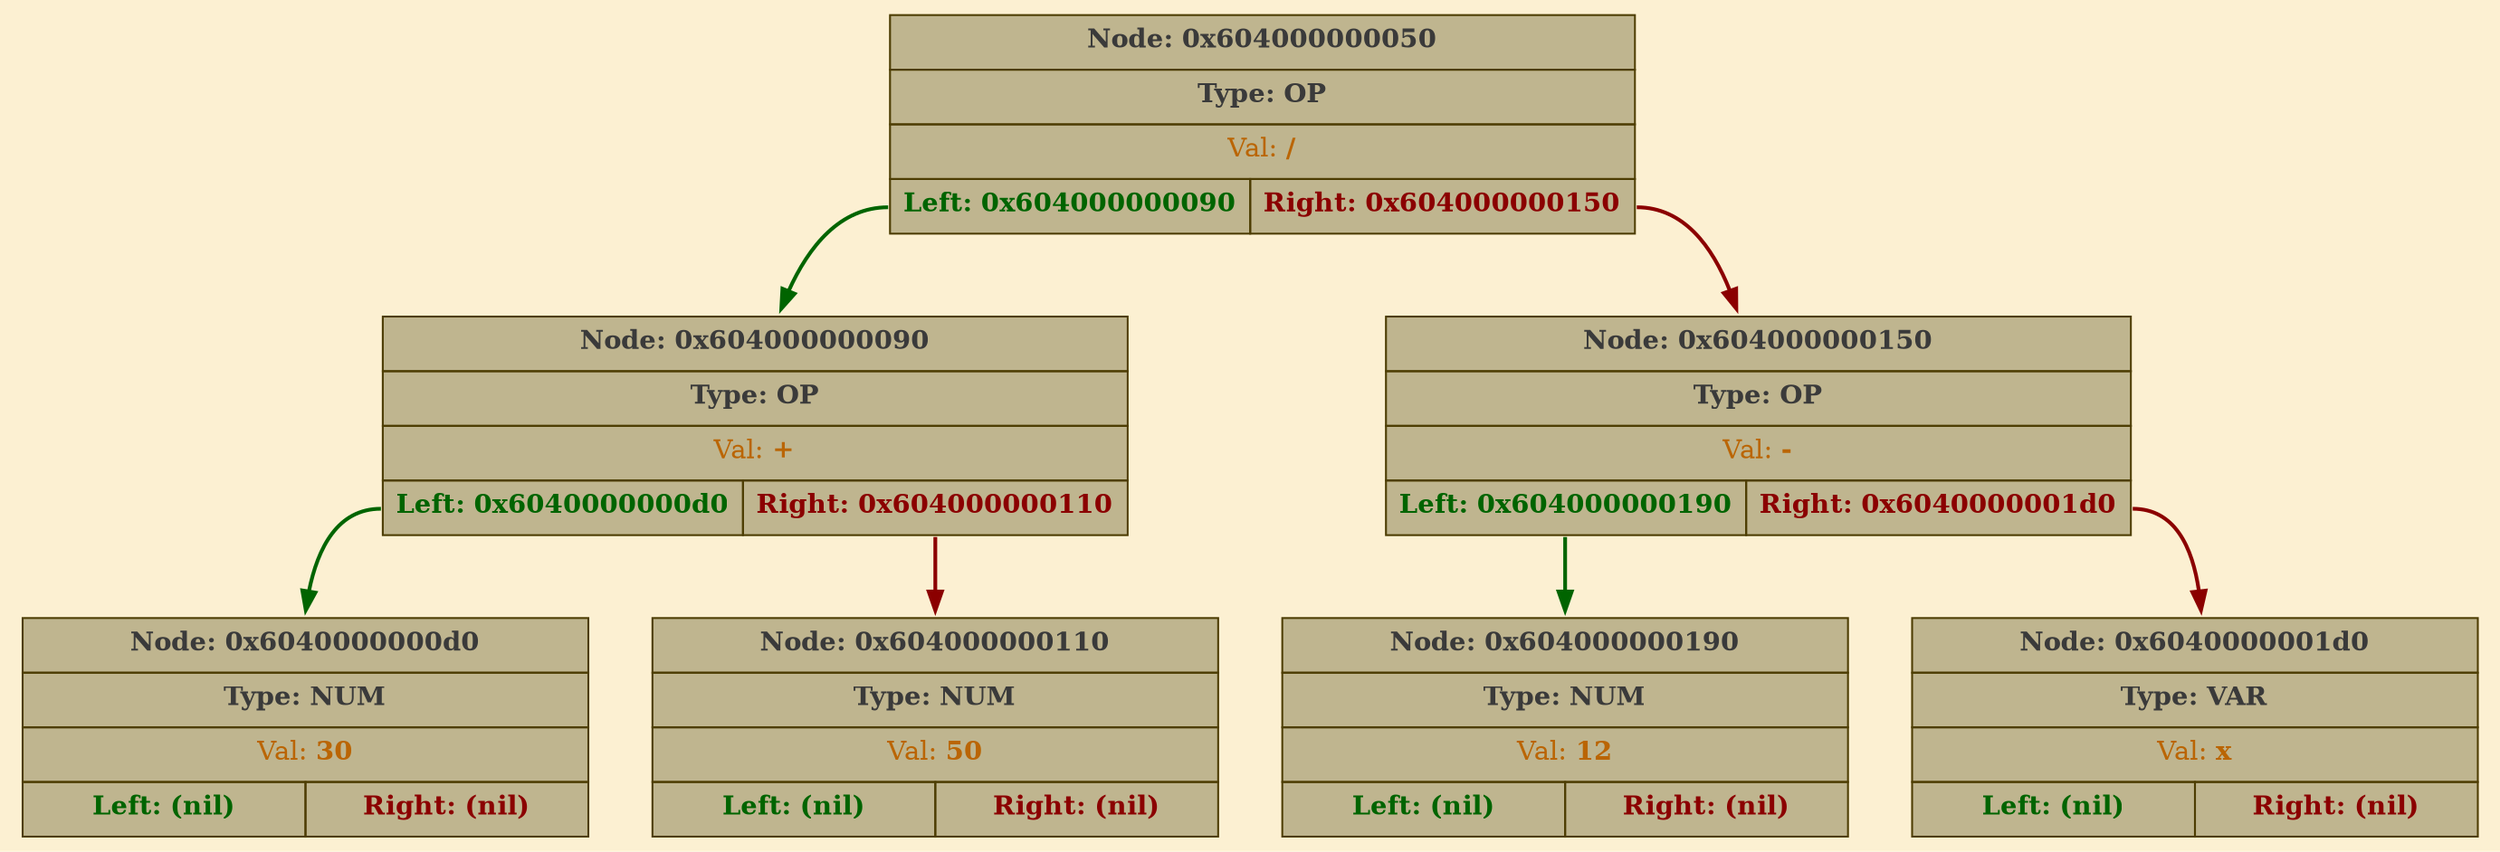 digraph G {
	rankdir = HR;
	bgcolor="#fcf0d2";
	             node0x604000000050 [shape=plaintext; style=filled; color="#fcf0d2"; label = <
		                     <table border="0" cellborder="1" cellspacing="0" cellpadding="6" bgcolor="#bfb58f" color="#4d3d03">
			                   <tr><td align='center' colspan='2'><FONT COLOR='#3a3a3a'><b>Node: 0x604000000050</b></FONT></td></tr>
			                   <tr><td align='center' colspan='2'><FONT COLOR='#3a3a3a'><b>Type: OP</b></FONT></td></tr>
			                   <tr><td align='center' colspan='2'><FONT COLOR='#ba6504'>Val: <b>/</b></FONT></td></tr>
			                   <tr>
				                     <td WIDTH='150' PORT='left' align='center'><FONT COLOR='#006400'><b>Left: 0x604000000090</b></FONT></td>
				                     <td WIDTH='150' PORT='right' align='center'><FONT COLOR='#8b0000'><b>Right: 0x604000000150</b></FONT></td>
			                   </tr>
		                     </table> >];
	             node0x604000000090 [shape=plaintext; style=filled; color="#fcf0d2"; label = <
		                     <table border="0" cellborder="1" cellspacing="0" cellpadding="6" bgcolor="#bfb58f" color="#4d3d03">
			                   <tr><td align='center' colspan='2'><FONT COLOR='#3a3a3a'><b>Node: 0x604000000090</b></FONT></td></tr>
			                   <tr><td align='center' colspan='2'><FONT COLOR='#3a3a3a'><b>Type: OP</b></FONT></td></tr>
			                   <tr><td align='center' colspan='2'><FONT COLOR='#ba6504'>Val: <b>+</b></FONT></td></tr>
			                   <tr>
				                     <td WIDTH='150' PORT='left' align='center'><FONT COLOR='#006400'><b>Left: 0x6040000000d0</b></FONT></td>
				                     <td WIDTH='150' PORT='right' align='center'><FONT COLOR='#8b0000'><b>Right: 0x604000000110</b></FONT></td>
			                   </tr>
		                     </table> >];
	             node0x6040000000d0 [shape=plaintext; style=filled; color="#fcf0d2"; label = <
		                     <table border="0" cellborder="1" cellspacing="0" cellpadding="6" bgcolor="#bfb58f" color="#4d3d03">
			                   <tr><td align='center' colspan='2'><FONT COLOR='#3a3a3a'><b>Node: 0x6040000000d0</b></FONT></td></tr>
			                   <tr><td align='center' colspan='2'><FONT COLOR='#3a3a3a'><b>Type: NUM</b></FONT></td></tr>
			                   <tr><td align='center' colspan='2'><FONT COLOR='#ba6504'>Val: <b>30</b></FONT></td></tr>
			                   <tr>
				                     <td WIDTH='150' PORT='left' align='center'><FONT COLOR='#006400'><b>Left: (nil)</b></FONT></td>
				                     <td WIDTH='150' PORT='right' align='center'><FONT COLOR='#8b0000'><b>Right: (nil)</b></FONT></td>
			                   </tr>
		                     </table> >];
	node0x604000000090:left -> node0x6040000000d0 [color="#006400" style=bold; weight=1000];
	             node0x604000000110 [shape=plaintext; style=filled; color="#fcf0d2"; label = <
		                     <table border="0" cellborder="1" cellspacing="0" cellpadding="6" bgcolor="#bfb58f" color="#4d3d03">
			                   <tr><td align='center' colspan='2'><FONT COLOR='#3a3a3a'><b>Node: 0x604000000110</b></FONT></td></tr>
			                   <tr><td align='center' colspan='2'><FONT COLOR='#3a3a3a'><b>Type: NUM</b></FONT></td></tr>
			                   <tr><td align='center' colspan='2'><FONT COLOR='#ba6504'>Val: <b>50</b></FONT></td></tr>
			                   <tr>
				                     <td WIDTH='150' PORT='left' align='center'><FONT COLOR='#006400'><b>Left: (nil)</b></FONT></td>
				                     <td WIDTH='150' PORT='right' align='center'><FONT COLOR='#8b0000'><b>Right: (nil)</b></FONT></td>
			                   </tr>
		                     </table> >];
	node0x604000000090:right -> node0x604000000110 [color="#8b0000" style=bold; weight=1000];
	node0x604000000050:left -> node0x604000000090 [color="#006400" style=bold; weight=1000];
	             node0x604000000150 [shape=plaintext; style=filled; color="#fcf0d2"; label = <
		                     <table border="0" cellborder="1" cellspacing="0" cellpadding="6" bgcolor="#bfb58f" color="#4d3d03">
			                   <tr><td align='center' colspan='2'><FONT COLOR='#3a3a3a'><b>Node: 0x604000000150</b></FONT></td></tr>
			                   <tr><td align='center' colspan='2'><FONT COLOR='#3a3a3a'><b>Type: OP</b></FONT></td></tr>
			                   <tr><td align='center' colspan='2'><FONT COLOR='#ba6504'>Val: <b>-</b></FONT></td></tr>
			                   <tr>
				                     <td WIDTH='150' PORT='left' align='center'><FONT COLOR='#006400'><b>Left: 0x604000000190</b></FONT></td>
				                     <td WIDTH='150' PORT='right' align='center'><FONT COLOR='#8b0000'><b>Right: 0x6040000001d0</b></FONT></td>
			                   </tr>
		                     </table> >];
	             node0x604000000190 [shape=plaintext; style=filled; color="#fcf0d2"; label = <
		                     <table border="0" cellborder="1" cellspacing="0" cellpadding="6" bgcolor="#bfb58f" color="#4d3d03">
			                   <tr><td align='center' colspan='2'><FONT COLOR='#3a3a3a'><b>Node: 0x604000000190</b></FONT></td></tr>
			                   <tr><td align='center' colspan='2'><FONT COLOR='#3a3a3a'><b>Type: NUM</b></FONT></td></tr>
			                   <tr><td align='center' colspan='2'><FONT COLOR='#ba6504'>Val: <b>12</b></FONT></td></tr>
			                   <tr>
				                     <td WIDTH='150' PORT='left' align='center'><FONT COLOR='#006400'><b>Left: (nil)</b></FONT></td>
				                     <td WIDTH='150' PORT='right' align='center'><FONT COLOR='#8b0000'><b>Right: (nil)</b></FONT></td>
			                   </tr>
		                     </table> >];
	node0x604000000150:left -> node0x604000000190 [color="#006400" style=bold; weight=1000];
	             node0x6040000001d0 [shape=plaintext; style=filled; color="#fcf0d2"; label = <
		                     <table border="0" cellborder="1" cellspacing="0" cellpadding="6" bgcolor="#bfb58f" color="#4d3d03">
			                   <tr><td align='center' colspan='2'><FONT COLOR='#3a3a3a'><b>Node: 0x6040000001d0</b></FONT></td></tr>
			                   <tr><td align='center' colspan='2'><FONT COLOR='#3a3a3a'><b>Type: VAR</b></FONT></td></tr>
			                   <tr><td align='center' colspan='2'><FONT COLOR='#ba6504'>Val: <b>x</b></FONT></td></tr>
			                   <tr>
				                     <td WIDTH='150' PORT='left' align='center'><FONT COLOR='#006400'><b>Left: (nil)</b></FONT></td>
				                     <td WIDTH='150' PORT='right' align='center'><FONT COLOR='#8b0000'><b>Right: (nil)</b></FONT></td>
			                   </tr>
		                     </table> >];
	node0x604000000150:right -> node0x6040000001d0 [color="#8b0000" style=bold; weight=1000];
	node0x604000000050:right -> node0x604000000150 [color="#8b0000" style=bold; weight=1000];
}
